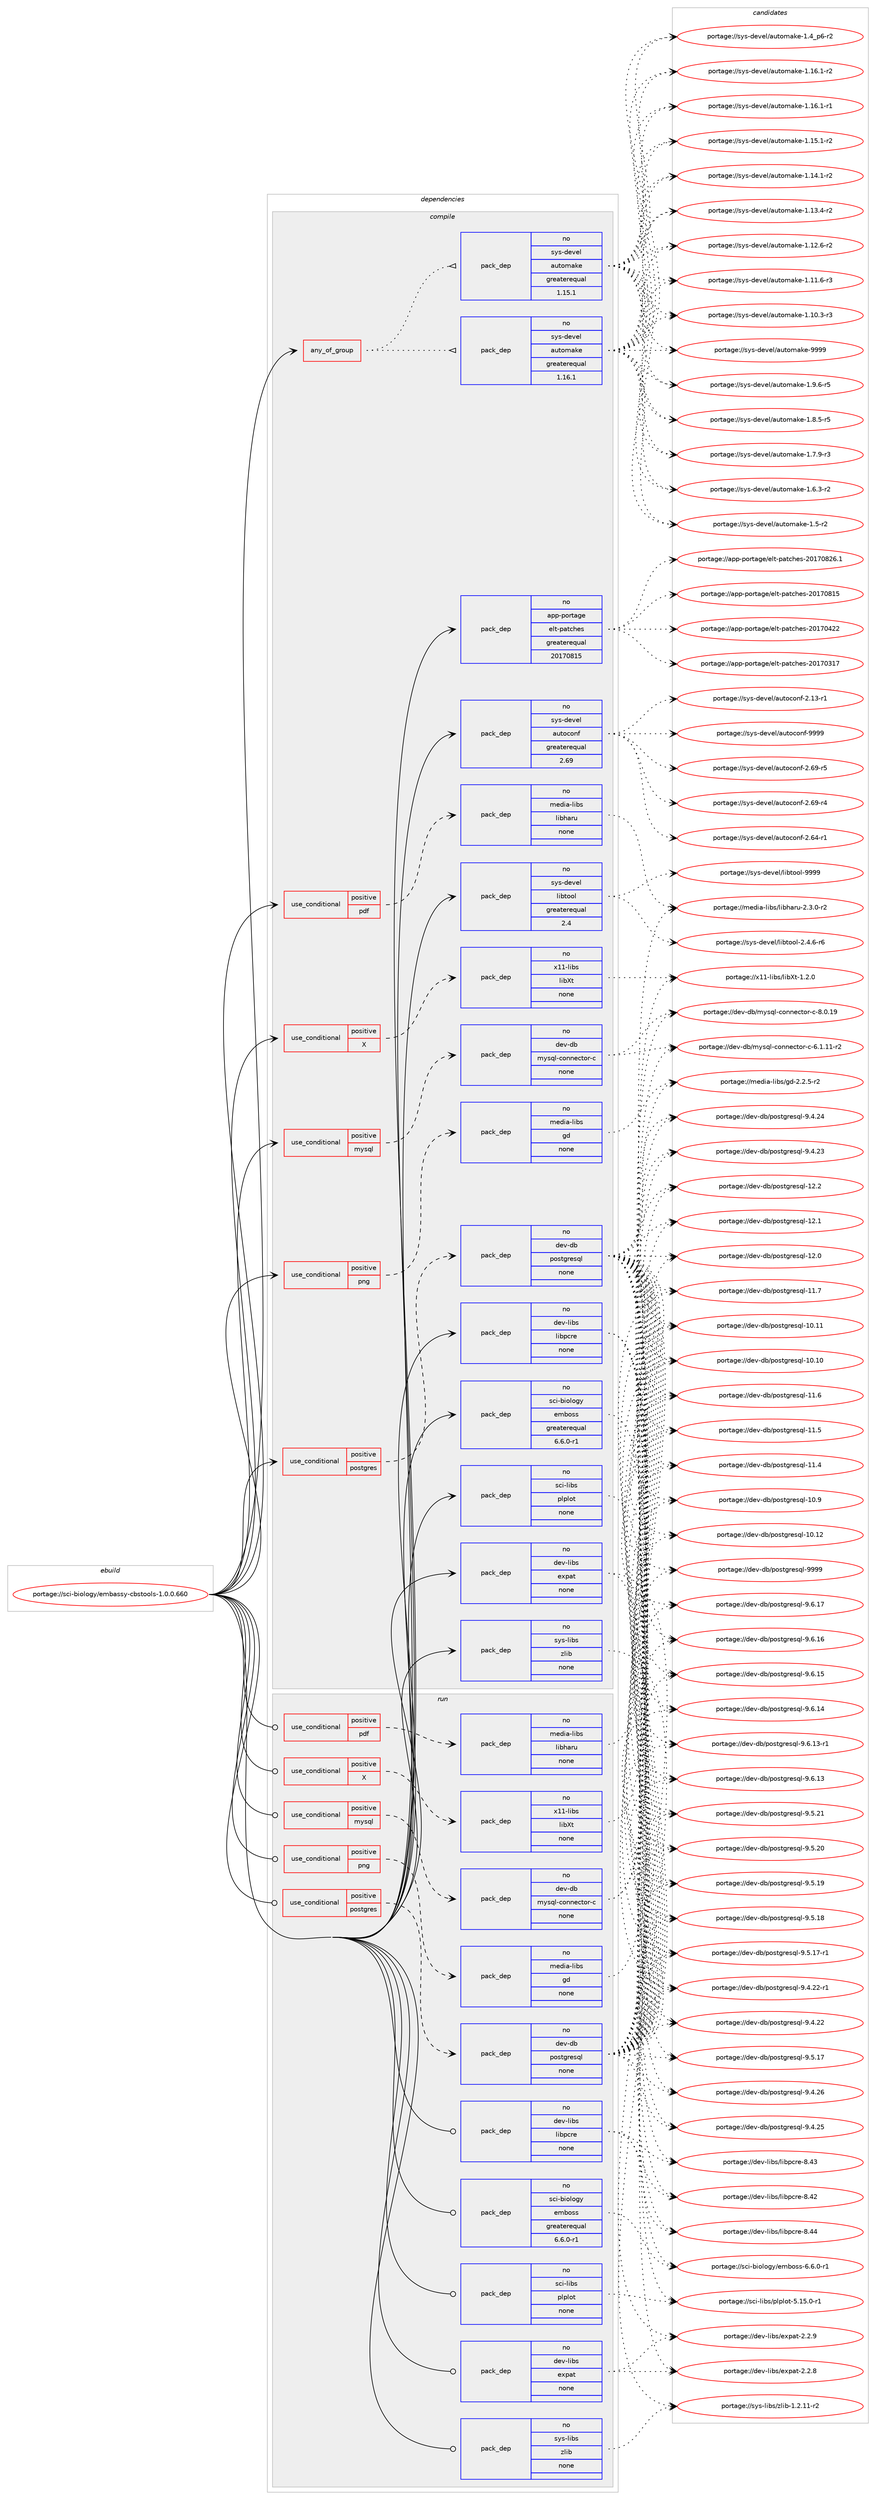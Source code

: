 digraph prolog {

# *************
# Graph options
# *************

newrank=true;
concentrate=true;
compound=true;
graph [rankdir=LR,fontname=Helvetica,fontsize=10,ranksep=1.5];#, ranksep=2.5, nodesep=0.2];
edge  [arrowhead=vee];
node  [fontname=Helvetica,fontsize=10];

# **********
# The ebuild
# **********

subgraph cluster_leftcol {
color=gray;
rank=same;
label=<<i>ebuild</i>>;
id [label="portage://sci-biology/embassy-cbstools-1.0.0.660", color=red, width=4, href="../sci-biology/embassy-cbstools-1.0.0.660.svg"];
}

# ****************
# The dependencies
# ****************

subgraph cluster_midcol {
color=gray;
label=<<i>dependencies</i>>;
subgraph cluster_compile {
fillcolor="#eeeeee";
style=filled;
label=<<i>compile</i>>;
subgraph any1192 {
dependency57593 [label=<<TABLE BORDER="0" CELLBORDER="1" CELLSPACING="0" CELLPADDING="4"><TR><TD CELLPADDING="10">any_of_group</TD></TR></TABLE>>, shape=none, color=red];subgraph pack44561 {
dependency57594 [label=<<TABLE BORDER="0" CELLBORDER="1" CELLSPACING="0" CELLPADDING="4" WIDTH="220"><TR><TD ROWSPAN="6" CELLPADDING="30">pack_dep</TD></TR><TR><TD WIDTH="110">no</TD></TR><TR><TD>sys-devel</TD></TR><TR><TD>automake</TD></TR><TR><TD>greaterequal</TD></TR><TR><TD>1.16.1</TD></TR></TABLE>>, shape=none, color=blue];
}
dependency57593:e -> dependency57594:w [weight=20,style="dotted",arrowhead="oinv"];
subgraph pack44562 {
dependency57595 [label=<<TABLE BORDER="0" CELLBORDER="1" CELLSPACING="0" CELLPADDING="4" WIDTH="220"><TR><TD ROWSPAN="6" CELLPADDING="30">pack_dep</TD></TR><TR><TD WIDTH="110">no</TD></TR><TR><TD>sys-devel</TD></TR><TR><TD>automake</TD></TR><TR><TD>greaterequal</TD></TR><TR><TD>1.15.1</TD></TR></TABLE>>, shape=none, color=blue];
}
dependency57593:e -> dependency57595:w [weight=20,style="dotted",arrowhead="oinv"];
}
id:e -> dependency57593:w [weight=20,style="solid",arrowhead="vee"];
subgraph cond11785 {
dependency57596 [label=<<TABLE BORDER="0" CELLBORDER="1" CELLSPACING="0" CELLPADDING="4"><TR><TD ROWSPAN="3" CELLPADDING="10">use_conditional</TD></TR><TR><TD>positive</TD></TR><TR><TD>X</TD></TR></TABLE>>, shape=none, color=red];
subgraph pack44563 {
dependency57597 [label=<<TABLE BORDER="0" CELLBORDER="1" CELLSPACING="0" CELLPADDING="4" WIDTH="220"><TR><TD ROWSPAN="6" CELLPADDING="30">pack_dep</TD></TR><TR><TD WIDTH="110">no</TD></TR><TR><TD>x11-libs</TD></TR><TR><TD>libXt</TD></TR><TR><TD>none</TD></TR><TR><TD></TD></TR></TABLE>>, shape=none, color=blue];
}
dependency57596:e -> dependency57597:w [weight=20,style="dashed",arrowhead="vee"];
}
id:e -> dependency57596:w [weight=20,style="solid",arrowhead="vee"];
subgraph cond11786 {
dependency57598 [label=<<TABLE BORDER="0" CELLBORDER="1" CELLSPACING="0" CELLPADDING="4"><TR><TD ROWSPAN="3" CELLPADDING="10">use_conditional</TD></TR><TR><TD>positive</TD></TR><TR><TD>mysql</TD></TR></TABLE>>, shape=none, color=red];
subgraph pack44564 {
dependency57599 [label=<<TABLE BORDER="0" CELLBORDER="1" CELLSPACING="0" CELLPADDING="4" WIDTH="220"><TR><TD ROWSPAN="6" CELLPADDING="30">pack_dep</TD></TR><TR><TD WIDTH="110">no</TD></TR><TR><TD>dev-db</TD></TR><TR><TD>mysql-connector-c</TD></TR><TR><TD>none</TD></TR><TR><TD></TD></TR></TABLE>>, shape=none, color=blue];
}
dependency57598:e -> dependency57599:w [weight=20,style="dashed",arrowhead="vee"];
}
id:e -> dependency57598:w [weight=20,style="solid",arrowhead="vee"];
subgraph cond11787 {
dependency57600 [label=<<TABLE BORDER="0" CELLBORDER="1" CELLSPACING="0" CELLPADDING="4"><TR><TD ROWSPAN="3" CELLPADDING="10">use_conditional</TD></TR><TR><TD>positive</TD></TR><TR><TD>pdf</TD></TR></TABLE>>, shape=none, color=red];
subgraph pack44565 {
dependency57601 [label=<<TABLE BORDER="0" CELLBORDER="1" CELLSPACING="0" CELLPADDING="4" WIDTH="220"><TR><TD ROWSPAN="6" CELLPADDING="30">pack_dep</TD></TR><TR><TD WIDTH="110">no</TD></TR><TR><TD>media-libs</TD></TR><TR><TD>libharu</TD></TR><TR><TD>none</TD></TR><TR><TD></TD></TR></TABLE>>, shape=none, color=blue];
}
dependency57600:e -> dependency57601:w [weight=20,style="dashed",arrowhead="vee"];
}
id:e -> dependency57600:w [weight=20,style="solid",arrowhead="vee"];
subgraph cond11788 {
dependency57602 [label=<<TABLE BORDER="0" CELLBORDER="1" CELLSPACING="0" CELLPADDING="4"><TR><TD ROWSPAN="3" CELLPADDING="10">use_conditional</TD></TR><TR><TD>positive</TD></TR><TR><TD>png</TD></TR></TABLE>>, shape=none, color=red];
subgraph pack44566 {
dependency57603 [label=<<TABLE BORDER="0" CELLBORDER="1" CELLSPACING="0" CELLPADDING="4" WIDTH="220"><TR><TD ROWSPAN="6" CELLPADDING="30">pack_dep</TD></TR><TR><TD WIDTH="110">no</TD></TR><TR><TD>media-libs</TD></TR><TR><TD>gd</TD></TR><TR><TD>none</TD></TR><TR><TD></TD></TR></TABLE>>, shape=none, color=blue];
}
dependency57602:e -> dependency57603:w [weight=20,style="dashed",arrowhead="vee"];
}
id:e -> dependency57602:w [weight=20,style="solid",arrowhead="vee"];
subgraph cond11789 {
dependency57604 [label=<<TABLE BORDER="0" CELLBORDER="1" CELLSPACING="0" CELLPADDING="4"><TR><TD ROWSPAN="3" CELLPADDING="10">use_conditional</TD></TR><TR><TD>positive</TD></TR><TR><TD>postgres</TD></TR></TABLE>>, shape=none, color=red];
subgraph pack44567 {
dependency57605 [label=<<TABLE BORDER="0" CELLBORDER="1" CELLSPACING="0" CELLPADDING="4" WIDTH="220"><TR><TD ROWSPAN="6" CELLPADDING="30">pack_dep</TD></TR><TR><TD WIDTH="110">no</TD></TR><TR><TD>dev-db</TD></TR><TR><TD>postgresql</TD></TR><TR><TD>none</TD></TR><TR><TD></TD></TR></TABLE>>, shape=none, color=blue];
}
dependency57604:e -> dependency57605:w [weight=20,style="dashed",arrowhead="vee"];
}
id:e -> dependency57604:w [weight=20,style="solid",arrowhead="vee"];
subgraph pack44568 {
dependency57606 [label=<<TABLE BORDER="0" CELLBORDER="1" CELLSPACING="0" CELLPADDING="4" WIDTH="220"><TR><TD ROWSPAN="6" CELLPADDING="30">pack_dep</TD></TR><TR><TD WIDTH="110">no</TD></TR><TR><TD>app-portage</TD></TR><TR><TD>elt-patches</TD></TR><TR><TD>greaterequal</TD></TR><TR><TD>20170815</TD></TR></TABLE>>, shape=none, color=blue];
}
id:e -> dependency57606:w [weight=20,style="solid",arrowhead="vee"];
subgraph pack44569 {
dependency57607 [label=<<TABLE BORDER="0" CELLBORDER="1" CELLSPACING="0" CELLPADDING="4" WIDTH="220"><TR><TD ROWSPAN="6" CELLPADDING="30">pack_dep</TD></TR><TR><TD WIDTH="110">no</TD></TR><TR><TD>dev-libs</TD></TR><TR><TD>expat</TD></TR><TR><TD>none</TD></TR><TR><TD></TD></TR></TABLE>>, shape=none, color=blue];
}
id:e -> dependency57607:w [weight=20,style="solid",arrowhead="vee"];
subgraph pack44570 {
dependency57608 [label=<<TABLE BORDER="0" CELLBORDER="1" CELLSPACING="0" CELLPADDING="4" WIDTH="220"><TR><TD ROWSPAN="6" CELLPADDING="30">pack_dep</TD></TR><TR><TD WIDTH="110">no</TD></TR><TR><TD>dev-libs</TD></TR><TR><TD>libpcre</TD></TR><TR><TD>none</TD></TR><TR><TD></TD></TR></TABLE>>, shape=none, color=blue];
}
id:e -> dependency57608:w [weight=20,style="solid",arrowhead="vee"];
subgraph pack44571 {
dependency57609 [label=<<TABLE BORDER="0" CELLBORDER="1" CELLSPACING="0" CELLPADDING="4" WIDTH="220"><TR><TD ROWSPAN="6" CELLPADDING="30">pack_dep</TD></TR><TR><TD WIDTH="110">no</TD></TR><TR><TD>sci-biology</TD></TR><TR><TD>emboss</TD></TR><TR><TD>greaterequal</TD></TR><TR><TD>6.6.0-r1</TD></TR></TABLE>>, shape=none, color=blue];
}
id:e -> dependency57609:w [weight=20,style="solid",arrowhead="vee"];
subgraph pack44572 {
dependency57610 [label=<<TABLE BORDER="0" CELLBORDER="1" CELLSPACING="0" CELLPADDING="4" WIDTH="220"><TR><TD ROWSPAN="6" CELLPADDING="30">pack_dep</TD></TR><TR><TD WIDTH="110">no</TD></TR><TR><TD>sci-libs</TD></TR><TR><TD>plplot</TD></TR><TR><TD>none</TD></TR><TR><TD></TD></TR></TABLE>>, shape=none, color=blue];
}
id:e -> dependency57610:w [weight=20,style="solid",arrowhead="vee"];
subgraph pack44573 {
dependency57611 [label=<<TABLE BORDER="0" CELLBORDER="1" CELLSPACING="0" CELLPADDING="4" WIDTH="220"><TR><TD ROWSPAN="6" CELLPADDING="30">pack_dep</TD></TR><TR><TD WIDTH="110">no</TD></TR><TR><TD>sys-devel</TD></TR><TR><TD>autoconf</TD></TR><TR><TD>greaterequal</TD></TR><TR><TD>2.69</TD></TR></TABLE>>, shape=none, color=blue];
}
id:e -> dependency57611:w [weight=20,style="solid",arrowhead="vee"];
subgraph pack44574 {
dependency57612 [label=<<TABLE BORDER="0" CELLBORDER="1" CELLSPACING="0" CELLPADDING="4" WIDTH="220"><TR><TD ROWSPAN="6" CELLPADDING="30">pack_dep</TD></TR><TR><TD WIDTH="110">no</TD></TR><TR><TD>sys-devel</TD></TR><TR><TD>libtool</TD></TR><TR><TD>greaterequal</TD></TR><TR><TD>2.4</TD></TR></TABLE>>, shape=none, color=blue];
}
id:e -> dependency57612:w [weight=20,style="solid",arrowhead="vee"];
subgraph pack44575 {
dependency57613 [label=<<TABLE BORDER="0" CELLBORDER="1" CELLSPACING="0" CELLPADDING="4" WIDTH="220"><TR><TD ROWSPAN="6" CELLPADDING="30">pack_dep</TD></TR><TR><TD WIDTH="110">no</TD></TR><TR><TD>sys-libs</TD></TR><TR><TD>zlib</TD></TR><TR><TD>none</TD></TR><TR><TD></TD></TR></TABLE>>, shape=none, color=blue];
}
id:e -> dependency57613:w [weight=20,style="solid",arrowhead="vee"];
}
subgraph cluster_compileandrun {
fillcolor="#eeeeee";
style=filled;
label=<<i>compile and run</i>>;
}
subgraph cluster_run {
fillcolor="#eeeeee";
style=filled;
label=<<i>run</i>>;
subgraph cond11790 {
dependency57614 [label=<<TABLE BORDER="0" CELLBORDER="1" CELLSPACING="0" CELLPADDING="4"><TR><TD ROWSPAN="3" CELLPADDING="10">use_conditional</TD></TR><TR><TD>positive</TD></TR><TR><TD>X</TD></TR></TABLE>>, shape=none, color=red];
subgraph pack44576 {
dependency57615 [label=<<TABLE BORDER="0" CELLBORDER="1" CELLSPACING="0" CELLPADDING="4" WIDTH="220"><TR><TD ROWSPAN="6" CELLPADDING="30">pack_dep</TD></TR><TR><TD WIDTH="110">no</TD></TR><TR><TD>x11-libs</TD></TR><TR><TD>libXt</TD></TR><TR><TD>none</TD></TR><TR><TD></TD></TR></TABLE>>, shape=none, color=blue];
}
dependency57614:e -> dependency57615:w [weight=20,style="dashed",arrowhead="vee"];
}
id:e -> dependency57614:w [weight=20,style="solid",arrowhead="odot"];
subgraph cond11791 {
dependency57616 [label=<<TABLE BORDER="0" CELLBORDER="1" CELLSPACING="0" CELLPADDING="4"><TR><TD ROWSPAN="3" CELLPADDING="10">use_conditional</TD></TR><TR><TD>positive</TD></TR><TR><TD>mysql</TD></TR></TABLE>>, shape=none, color=red];
subgraph pack44577 {
dependency57617 [label=<<TABLE BORDER="0" CELLBORDER="1" CELLSPACING="0" CELLPADDING="4" WIDTH="220"><TR><TD ROWSPAN="6" CELLPADDING="30">pack_dep</TD></TR><TR><TD WIDTH="110">no</TD></TR><TR><TD>dev-db</TD></TR><TR><TD>mysql-connector-c</TD></TR><TR><TD>none</TD></TR><TR><TD></TD></TR></TABLE>>, shape=none, color=blue];
}
dependency57616:e -> dependency57617:w [weight=20,style="dashed",arrowhead="vee"];
}
id:e -> dependency57616:w [weight=20,style="solid",arrowhead="odot"];
subgraph cond11792 {
dependency57618 [label=<<TABLE BORDER="0" CELLBORDER="1" CELLSPACING="0" CELLPADDING="4"><TR><TD ROWSPAN="3" CELLPADDING="10">use_conditional</TD></TR><TR><TD>positive</TD></TR><TR><TD>pdf</TD></TR></TABLE>>, shape=none, color=red];
subgraph pack44578 {
dependency57619 [label=<<TABLE BORDER="0" CELLBORDER="1" CELLSPACING="0" CELLPADDING="4" WIDTH="220"><TR><TD ROWSPAN="6" CELLPADDING="30">pack_dep</TD></TR><TR><TD WIDTH="110">no</TD></TR><TR><TD>media-libs</TD></TR><TR><TD>libharu</TD></TR><TR><TD>none</TD></TR><TR><TD></TD></TR></TABLE>>, shape=none, color=blue];
}
dependency57618:e -> dependency57619:w [weight=20,style="dashed",arrowhead="vee"];
}
id:e -> dependency57618:w [weight=20,style="solid",arrowhead="odot"];
subgraph cond11793 {
dependency57620 [label=<<TABLE BORDER="0" CELLBORDER="1" CELLSPACING="0" CELLPADDING="4"><TR><TD ROWSPAN="3" CELLPADDING="10">use_conditional</TD></TR><TR><TD>positive</TD></TR><TR><TD>png</TD></TR></TABLE>>, shape=none, color=red];
subgraph pack44579 {
dependency57621 [label=<<TABLE BORDER="0" CELLBORDER="1" CELLSPACING="0" CELLPADDING="4" WIDTH="220"><TR><TD ROWSPAN="6" CELLPADDING="30">pack_dep</TD></TR><TR><TD WIDTH="110">no</TD></TR><TR><TD>media-libs</TD></TR><TR><TD>gd</TD></TR><TR><TD>none</TD></TR><TR><TD></TD></TR></TABLE>>, shape=none, color=blue];
}
dependency57620:e -> dependency57621:w [weight=20,style="dashed",arrowhead="vee"];
}
id:e -> dependency57620:w [weight=20,style="solid",arrowhead="odot"];
subgraph cond11794 {
dependency57622 [label=<<TABLE BORDER="0" CELLBORDER="1" CELLSPACING="0" CELLPADDING="4"><TR><TD ROWSPAN="3" CELLPADDING="10">use_conditional</TD></TR><TR><TD>positive</TD></TR><TR><TD>postgres</TD></TR></TABLE>>, shape=none, color=red];
subgraph pack44580 {
dependency57623 [label=<<TABLE BORDER="0" CELLBORDER="1" CELLSPACING="0" CELLPADDING="4" WIDTH="220"><TR><TD ROWSPAN="6" CELLPADDING="30">pack_dep</TD></TR><TR><TD WIDTH="110">no</TD></TR><TR><TD>dev-db</TD></TR><TR><TD>postgresql</TD></TR><TR><TD>none</TD></TR><TR><TD></TD></TR></TABLE>>, shape=none, color=blue];
}
dependency57622:e -> dependency57623:w [weight=20,style="dashed",arrowhead="vee"];
}
id:e -> dependency57622:w [weight=20,style="solid",arrowhead="odot"];
subgraph pack44581 {
dependency57624 [label=<<TABLE BORDER="0" CELLBORDER="1" CELLSPACING="0" CELLPADDING="4" WIDTH="220"><TR><TD ROWSPAN="6" CELLPADDING="30">pack_dep</TD></TR><TR><TD WIDTH="110">no</TD></TR><TR><TD>dev-libs</TD></TR><TR><TD>expat</TD></TR><TR><TD>none</TD></TR><TR><TD></TD></TR></TABLE>>, shape=none, color=blue];
}
id:e -> dependency57624:w [weight=20,style="solid",arrowhead="odot"];
subgraph pack44582 {
dependency57625 [label=<<TABLE BORDER="0" CELLBORDER="1" CELLSPACING="0" CELLPADDING="4" WIDTH="220"><TR><TD ROWSPAN="6" CELLPADDING="30">pack_dep</TD></TR><TR><TD WIDTH="110">no</TD></TR><TR><TD>dev-libs</TD></TR><TR><TD>libpcre</TD></TR><TR><TD>none</TD></TR><TR><TD></TD></TR></TABLE>>, shape=none, color=blue];
}
id:e -> dependency57625:w [weight=20,style="solid",arrowhead="odot"];
subgraph pack44583 {
dependency57626 [label=<<TABLE BORDER="0" CELLBORDER="1" CELLSPACING="0" CELLPADDING="4" WIDTH="220"><TR><TD ROWSPAN="6" CELLPADDING="30">pack_dep</TD></TR><TR><TD WIDTH="110">no</TD></TR><TR><TD>sci-biology</TD></TR><TR><TD>emboss</TD></TR><TR><TD>greaterequal</TD></TR><TR><TD>6.6.0-r1</TD></TR></TABLE>>, shape=none, color=blue];
}
id:e -> dependency57626:w [weight=20,style="solid",arrowhead="odot"];
subgraph pack44584 {
dependency57627 [label=<<TABLE BORDER="0" CELLBORDER="1" CELLSPACING="0" CELLPADDING="4" WIDTH="220"><TR><TD ROWSPAN="6" CELLPADDING="30">pack_dep</TD></TR><TR><TD WIDTH="110">no</TD></TR><TR><TD>sci-libs</TD></TR><TR><TD>plplot</TD></TR><TR><TD>none</TD></TR><TR><TD></TD></TR></TABLE>>, shape=none, color=blue];
}
id:e -> dependency57627:w [weight=20,style="solid",arrowhead="odot"];
subgraph pack44585 {
dependency57628 [label=<<TABLE BORDER="0" CELLBORDER="1" CELLSPACING="0" CELLPADDING="4" WIDTH="220"><TR><TD ROWSPAN="6" CELLPADDING="30">pack_dep</TD></TR><TR><TD WIDTH="110">no</TD></TR><TR><TD>sys-libs</TD></TR><TR><TD>zlib</TD></TR><TR><TD>none</TD></TR><TR><TD></TD></TR></TABLE>>, shape=none, color=blue];
}
id:e -> dependency57628:w [weight=20,style="solid",arrowhead="odot"];
}
}

# **************
# The candidates
# **************

subgraph cluster_choices {
rank=same;
color=gray;
label=<<i>candidates</i>>;

subgraph choice44561 {
color=black;
nodesep=1;
choice115121115451001011181011084797117116111109971071014557575757 [label="portage://sys-devel/automake-9999", color=red, width=4,href="../sys-devel/automake-9999.svg"];
choice115121115451001011181011084797117116111109971071014549465746544511453 [label="portage://sys-devel/automake-1.9.6-r5", color=red, width=4,href="../sys-devel/automake-1.9.6-r5.svg"];
choice115121115451001011181011084797117116111109971071014549465646534511453 [label="portage://sys-devel/automake-1.8.5-r5", color=red, width=4,href="../sys-devel/automake-1.8.5-r5.svg"];
choice115121115451001011181011084797117116111109971071014549465546574511451 [label="portage://sys-devel/automake-1.7.9-r3", color=red, width=4,href="../sys-devel/automake-1.7.9-r3.svg"];
choice115121115451001011181011084797117116111109971071014549465446514511450 [label="portage://sys-devel/automake-1.6.3-r2", color=red, width=4,href="../sys-devel/automake-1.6.3-r2.svg"];
choice11512111545100101118101108479711711611110997107101454946534511450 [label="portage://sys-devel/automake-1.5-r2", color=red, width=4,href="../sys-devel/automake-1.5-r2.svg"];
choice115121115451001011181011084797117116111109971071014549465295112544511450 [label="portage://sys-devel/automake-1.4_p6-r2", color=red, width=4,href="../sys-devel/automake-1.4_p6-r2.svg"];
choice11512111545100101118101108479711711611110997107101454946495446494511450 [label="portage://sys-devel/automake-1.16.1-r2", color=red, width=4,href="../sys-devel/automake-1.16.1-r2.svg"];
choice11512111545100101118101108479711711611110997107101454946495446494511449 [label="portage://sys-devel/automake-1.16.1-r1", color=red, width=4,href="../sys-devel/automake-1.16.1-r1.svg"];
choice11512111545100101118101108479711711611110997107101454946495346494511450 [label="portage://sys-devel/automake-1.15.1-r2", color=red, width=4,href="../sys-devel/automake-1.15.1-r2.svg"];
choice11512111545100101118101108479711711611110997107101454946495246494511450 [label="portage://sys-devel/automake-1.14.1-r2", color=red, width=4,href="../sys-devel/automake-1.14.1-r2.svg"];
choice11512111545100101118101108479711711611110997107101454946495146524511450 [label="portage://sys-devel/automake-1.13.4-r2", color=red, width=4,href="../sys-devel/automake-1.13.4-r2.svg"];
choice11512111545100101118101108479711711611110997107101454946495046544511450 [label="portage://sys-devel/automake-1.12.6-r2", color=red, width=4,href="../sys-devel/automake-1.12.6-r2.svg"];
choice11512111545100101118101108479711711611110997107101454946494946544511451 [label="portage://sys-devel/automake-1.11.6-r3", color=red, width=4,href="../sys-devel/automake-1.11.6-r3.svg"];
choice11512111545100101118101108479711711611110997107101454946494846514511451 [label="portage://sys-devel/automake-1.10.3-r3", color=red, width=4,href="../sys-devel/automake-1.10.3-r3.svg"];
dependency57594:e -> choice115121115451001011181011084797117116111109971071014557575757:w [style=dotted,weight="100"];
dependency57594:e -> choice115121115451001011181011084797117116111109971071014549465746544511453:w [style=dotted,weight="100"];
dependency57594:e -> choice115121115451001011181011084797117116111109971071014549465646534511453:w [style=dotted,weight="100"];
dependency57594:e -> choice115121115451001011181011084797117116111109971071014549465546574511451:w [style=dotted,weight="100"];
dependency57594:e -> choice115121115451001011181011084797117116111109971071014549465446514511450:w [style=dotted,weight="100"];
dependency57594:e -> choice11512111545100101118101108479711711611110997107101454946534511450:w [style=dotted,weight="100"];
dependency57594:e -> choice115121115451001011181011084797117116111109971071014549465295112544511450:w [style=dotted,weight="100"];
dependency57594:e -> choice11512111545100101118101108479711711611110997107101454946495446494511450:w [style=dotted,weight="100"];
dependency57594:e -> choice11512111545100101118101108479711711611110997107101454946495446494511449:w [style=dotted,weight="100"];
dependency57594:e -> choice11512111545100101118101108479711711611110997107101454946495346494511450:w [style=dotted,weight="100"];
dependency57594:e -> choice11512111545100101118101108479711711611110997107101454946495246494511450:w [style=dotted,weight="100"];
dependency57594:e -> choice11512111545100101118101108479711711611110997107101454946495146524511450:w [style=dotted,weight="100"];
dependency57594:e -> choice11512111545100101118101108479711711611110997107101454946495046544511450:w [style=dotted,weight="100"];
dependency57594:e -> choice11512111545100101118101108479711711611110997107101454946494946544511451:w [style=dotted,weight="100"];
dependency57594:e -> choice11512111545100101118101108479711711611110997107101454946494846514511451:w [style=dotted,weight="100"];
}
subgraph choice44562 {
color=black;
nodesep=1;
choice115121115451001011181011084797117116111109971071014557575757 [label="portage://sys-devel/automake-9999", color=red, width=4,href="../sys-devel/automake-9999.svg"];
choice115121115451001011181011084797117116111109971071014549465746544511453 [label="portage://sys-devel/automake-1.9.6-r5", color=red, width=4,href="../sys-devel/automake-1.9.6-r5.svg"];
choice115121115451001011181011084797117116111109971071014549465646534511453 [label="portage://sys-devel/automake-1.8.5-r5", color=red, width=4,href="../sys-devel/automake-1.8.5-r5.svg"];
choice115121115451001011181011084797117116111109971071014549465546574511451 [label="portage://sys-devel/automake-1.7.9-r3", color=red, width=4,href="../sys-devel/automake-1.7.9-r3.svg"];
choice115121115451001011181011084797117116111109971071014549465446514511450 [label="portage://sys-devel/automake-1.6.3-r2", color=red, width=4,href="../sys-devel/automake-1.6.3-r2.svg"];
choice11512111545100101118101108479711711611110997107101454946534511450 [label="portage://sys-devel/automake-1.5-r2", color=red, width=4,href="../sys-devel/automake-1.5-r2.svg"];
choice115121115451001011181011084797117116111109971071014549465295112544511450 [label="portage://sys-devel/automake-1.4_p6-r2", color=red, width=4,href="../sys-devel/automake-1.4_p6-r2.svg"];
choice11512111545100101118101108479711711611110997107101454946495446494511450 [label="portage://sys-devel/automake-1.16.1-r2", color=red, width=4,href="../sys-devel/automake-1.16.1-r2.svg"];
choice11512111545100101118101108479711711611110997107101454946495446494511449 [label="portage://sys-devel/automake-1.16.1-r1", color=red, width=4,href="../sys-devel/automake-1.16.1-r1.svg"];
choice11512111545100101118101108479711711611110997107101454946495346494511450 [label="portage://sys-devel/automake-1.15.1-r2", color=red, width=4,href="../sys-devel/automake-1.15.1-r2.svg"];
choice11512111545100101118101108479711711611110997107101454946495246494511450 [label="portage://sys-devel/automake-1.14.1-r2", color=red, width=4,href="../sys-devel/automake-1.14.1-r2.svg"];
choice11512111545100101118101108479711711611110997107101454946495146524511450 [label="portage://sys-devel/automake-1.13.4-r2", color=red, width=4,href="../sys-devel/automake-1.13.4-r2.svg"];
choice11512111545100101118101108479711711611110997107101454946495046544511450 [label="portage://sys-devel/automake-1.12.6-r2", color=red, width=4,href="../sys-devel/automake-1.12.6-r2.svg"];
choice11512111545100101118101108479711711611110997107101454946494946544511451 [label="portage://sys-devel/automake-1.11.6-r3", color=red, width=4,href="../sys-devel/automake-1.11.6-r3.svg"];
choice11512111545100101118101108479711711611110997107101454946494846514511451 [label="portage://sys-devel/automake-1.10.3-r3", color=red, width=4,href="../sys-devel/automake-1.10.3-r3.svg"];
dependency57595:e -> choice115121115451001011181011084797117116111109971071014557575757:w [style=dotted,weight="100"];
dependency57595:e -> choice115121115451001011181011084797117116111109971071014549465746544511453:w [style=dotted,weight="100"];
dependency57595:e -> choice115121115451001011181011084797117116111109971071014549465646534511453:w [style=dotted,weight="100"];
dependency57595:e -> choice115121115451001011181011084797117116111109971071014549465546574511451:w [style=dotted,weight="100"];
dependency57595:e -> choice115121115451001011181011084797117116111109971071014549465446514511450:w [style=dotted,weight="100"];
dependency57595:e -> choice11512111545100101118101108479711711611110997107101454946534511450:w [style=dotted,weight="100"];
dependency57595:e -> choice115121115451001011181011084797117116111109971071014549465295112544511450:w [style=dotted,weight="100"];
dependency57595:e -> choice11512111545100101118101108479711711611110997107101454946495446494511450:w [style=dotted,weight="100"];
dependency57595:e -> choice11512111545100101118101108479711711611110997107101454946495446494511449:w [style=dotted,weight="100"];
dependency57595:e -> choice11512111545100101118101108479711711611110997107101454946495346494511450:w [style=dotted,weight="100"];
dependency57595:e -> choice11512111545100101118101108479711711611110997107101454946495246494511450:w [style=dotted,weight="100"];
dependency57595:e -> choice11512111545100101118101108479711711611110997107101454946495146524511450:w [style=dotted,weight="100"];
dependency57595:e -> choice11512111545100101118101108479711711611110997107101454946495046544511450:w [style=dotted,weight="100"];
dependency57595:e -> choice11512111545100101118101108479711711611110997107101454946494946544511451:w [style=dotted,weight="100"];
dependency57595:e -> choice11512111545100101118101108479711711611110997107101454946494846514511451:w [style=dotted,weight="100"];
}
subgraph choice44563 {
color=black;
nodesep=1;
choice12049494510810598115471081059888116454946504648 [label="portage://x11-libs/libXt-1.2.0", color=red, width=4,href="../x11-libs/libXt-1.2.0.svg"];
dependency57597:e -> choice12049494510810598115471081059888116454946504648:w [style=dotted,weight="100"];
}
subgraph choice44564 {
color=black;
nodesep=1;
choice100101118451009847109121115113108459911111011010199116111114459945564648464957 [label="portage://dev-db/mysql-connector-c-8.0.19", color=red, width=4,href="../dev-db/mysql-connector-c-8.0.19.svg"];
choice1001011184510098471091211151131084599111110110101991161111144599455446494649494511450 [label="portage://dev-db/mysql-connector-c-6.1.11-r2", color=red, width=4,href="../dev-db/mysql-connector-c-6.1.11-r2.svg"];
dependency57599:e -> choice100101118451009847109121115113108459911111011010199116111114459945564648464957:w [style=dotted,weight="100"];
dependency57599:e -> choice1001011184510098471091211151131084599111110110101991161111144599455446494649494511450:w [style=dotted,weight="100"];
}
subgraph choice44565 {
color=black;
nodesep=1;
choice1091011001059745108105981154710810598104971141174550465146484511450 [label="portage://media-libs/libharu-2.3.0-r2", color=red, width=4,href="../media-libs/libharu-2.3.0-r2.svg"];
dependency57601:e -> choice1091011001059745108105981154710810598104971141174550465146484511450:w [style=dotted,weight="100"];
}
subgraph choice44566 {
color=black;
nodesep=1;
choice109101100105974510810598115471031004550465046534511450 [label="portage://media-libs/gd-2.2.5-r2", color=red, width=4,href="../media-libs/gd-2.2.5-r2.svg"];
dependency57603:e -> choice109101100105974510810598115471031004550465046534511450:w [style=dotted,weight="100"];
}
subgraph choice44567 {
color=black;
nodesep=1;
choice1001011184510098471121111151161031141011151131084557575757 [label="portage://dev-db/postgresql-9999", color=red, width=4,href="../dev-db/postgresql-9999.svg"];
choice10010111845100984711211111511610311410111511310845574654464955 [label="portage://dev-db/postgresql-9.6.17", color=red, width=4,href="../dev-db/postgresql-9.6.17.svg"];
choice10010111845100984711211111511610311410111511310845574654464954 [label="portage://dev-db/postgresql-9.6.16", color=red, width=4,href="../dev-db/postgresql-9.6.16.svg"];
choice10010111845100984711211111511610311410111511310845574654464953 [label="portage://dev-db/postgresql-9.6.15", color=red, width=4,href="../dev-db/postgresql-9.6.15.svg"];
choice10010111845100984711211111511610311410111511310845574654464952 [label="portage://dev-db/postgresql-9.6.14", color=red, width=4,href="../dev-db/postgresql-9.6.14.svg"];
choice100101118451009847112111115116103114101115113108455746544649514511449 [label="portage://dev-db/postgresql-9.6.13-r1", color=red, width=4,href="../dev-db/postgresql-9.6.13-r1.svg"];
choice10010111845100984711211111511610311410111511310845574654464951 [label="portage://dev-db/postgresql-9.6.13", color=red, width=4,href="../dev-db/postgresql-9.6.13.svg"];
choice10010111845100984711211111511610311410111511310845574653465049 [label="portage://dev-db/postgresql-9.5.21", color=red, width=4,href="../dev-db/postgresql-9.5.21.svg"];
choice10010111845100984711211111511610311410111511310845574653465048 [label="portage://dev-db/postgresql-9.5.20", color=red, width=4,href="../dev-db/postgresql-9.5.20.svg"];
choice10010111845100984711211111511610311410111511310845574653464957 [label="portage://dev-db/postgresql-9.5.19", color=red, width=4,href="../dev-db/postgresql-9.5.19.svg"];
choice10010111845100984711211111511610311410111511310845574653464956 [label="portage://dev-db/postgresql-9.5.18", color=red, width=4,href="../dev-db/postgresql-9.5.18.svg"];
choice100101118451009847112111115116103114101115113108455746534649554511449 [label="portage://dev-db/postgresql-9.5.17-r1", color=red, width=4,href="../dev-db/postgresql-9.5.17-r1.svg"];
choice10010111845100984711211111511610311410111511310845574653464955 [label="portage://dev-db/postgresql-9.5.17", color=red, width=4,href="../dev-db/postgresql-9.5.17.svg"];
choice10010111845100984711211111511610311410111511310845574652465054 [label="portage://dev-db/postgresql-9.4.26", color=red, width=4,href="../dev-db/postgresql-9.4.26.svg"];
choice10010111845100984711211111511610311410111511310845574652465053 [label="portage://dev-db/postgresql-9.4.25", color=red, width=4,href="../dev-db/postgresql-9.4.25.svg"];
choice10010111845100984711211111511610311410111511310845574652465052 [label="portage://dev-db/postgresql-9.4.24", color=red, width=4,href="../dev-db/postgresql-9.4.24.svg"];
choice10010111845100984711211111511610311410111511310845574652465051 [label="portage://dev-db/postgresql-9.4.23", color=red, width=4,href="../dev-db/postgresql-9.4.23.svg"];
choice100101118451009847112111115116103114101115113108455746524650504511449 [label="portage://dev-db/postgresql-9.4.22-r1", color=red, width=4,href="../dev-db/postgresql-9.4.22-r1.svg"];
choice10010111845100984711211111511610311410111511310845574652465050 [label="portage://dev-db/postgresql-9.4.22", color=red, width=4,href="../dev-db/postgresql-9.4.22.svg"];
choice1001011184510098471121111151161031141011151131084549504650 [label="portage://dev-db/postgresql-12.2", color=red, width=4,href="../dev-db/postgresql-12.2.svg"];
choice1001011184510098471121111151161031141011151131084549504649 [label="portage://dev-db/postgresql-12.1", color=red, width=4,href="../dev-db/postgresql-12.1.svg"];
choice1001011184510098471121111151161031141011151131084549504648 [label="portage://dev-db/postgresql-12.0", color=red, width=4,href="../dev-db/postgresql-12.0.svg"];
choice1001011184510098471121111151161031141011151131084549494655 [label="portage://dev-db/postgresql-11.7", color=red, width=4,href="../dev-db/postgresql-11.7.svg"];
choice1001011184510098471121111151161031141011151131084549494654 [label="portage://dev-db/postgresql-11.6", color=red, width=4,href="../dev-db/postgresql-11.6.svg"];
choice1001011184510098471121111151161031141011151131084549494653 [label="portage://dev-db/postgresql-11.5", color=red, width=4,href="../dev-db/postgresql-11.5.svg"];
choice1001011184510098471121111151161031141011151131084549494652 [label="portage://dev-db/postgresql-11.4", color=red, width=4,href="../dev-db/postgresql-11.4.svg"];
choice1001011184510098471121111151161031141011151131084549484657 [label="portage://dev-db/postgresql-10.9", color=red, width=4,href="../dev-db/postgresql-10.9.svg"];
choice100101118451009847112111115116103114101115113108454948464950 [label="portage://dev-db/postgresql-10.12", color=red, width=4,href="../dev-db/postgresql-10.12.svg"];
choice100101118451009847112111115116103114101115113108454948464949 [label="portage://dev-db/postgresql-10.11", color=red, width=4,href="../dev-db/postgresql-10.11.svg"];
choice100101118451009847112111115116103114101115113108454948464948 [label="portage://dev-db/postgresql-10.10", color=red, width=4,href="../dev-db/postgresql-10.10.svg"];
dependency57605:e -> choice1001011184510098471121111151161031141011151131084557575757:w [style=dotted,weight="100"];
dependency57605:e -> choice10010111845100984711211111511610311410111511310845574654464955:w [style=dotted,weight="100"];
dependency57605:e -> choice10010111845100984711211111511610311410111511310845574654464954:w [style=dotted,weight="100"];
dependency57605:e -> choice10010111845100984711211111511610311410111511310845574654464953:w [style=dotted,weight="100"];
dependency57605:e -> choice10010111845100984711211111511610311410111511310845574654464952:w [style=dotted,weight="100"];
dependency57605:e -> choice100101118451009847112111115116103114101115113108455746544649514511449:w [style=dotted,weight="100"];
dependency57605:e -> choice10010111845100984711211111511610311410111511310845574654464951:w [style=dotted,weight="100"];
dependency57605:e -> choice10010111845100984711211111511610311410111511310845574653465049:w [style=dotted,weight="100"];
dependency57605:e -> choice10010111845100984711211111511610311410111511310845574653465048:w [style=dotted,weight="100"];
dependency57605:e -> choice10010111845100984711211111511610311410111511310845574653464957:w [style=dotted,weight="100"];
dependency57605:e -> choice10010111845100984711211111511610311410111511310845574653464956:w [style=dotted,weight="100"];
dependency57605:e -> choice100101118451009847112111115116103114101115113108455746534649554511449:w [style=dotted,weight="100"];
dependency57605:e -> choice10010111845100984711211111511610311410111511310845574653464955:w [style=dotted,weight="100"];
dependency57605:e -> choice10010111845100984711211111511610311410111511310845574652465054:w [style=dotted,weight="100"];
dependency57605:e -> choice10010111845100984711211111511610311410111511310845574652465053:w [style=dotted,weight="100"];
dependency57605:e -> choice10010111845100984711211111511610311410111511310845574652465052:w [style=dotted,weight="100"];
dependency57605:e -> choice10010111845100984711211111511610311410111511310845574652465051:w [style=dotted,weight="100"];
dependency57605:e -> choice100101118451009847112111115116103114101115113108455746524650504511449:w [style=dotted,weight="100"];
dependency57605:e -> choice10010111845100984711211111511610311410111511310845574652465050:w [style=dotted,weight="100"];
dependency57605:e -> choice1001011184510098471121111151161031141011151131084549504650:w [style=dotted,weight="100"];
dependency57605:e -> choice1001011184510098471121111151161031141011151131084549504649:w [style=dotted,weight="100"];
dependency57605:e -> choice1001011184510098471121111151161031141011151131084549504648:w [style=dotted,weight="100"];
dependency57605:e -> choice1001011184510098471121111151161031141011151131084549494655:w [style=dotted,weight="100"];
dependency57605:e -> choice1001011184510098471121111151161031141011151131084549494654:w [style=dotted,weight="100"];
dependency57605:e -> choice1001011184510098471121111151161031141011151131084549494653:w [style=dotted,weight="100"];
dependency57605:e -> choice1001011184510098471121111151161031141011151131084549494652:w [style=dotted,weight="100"];
dependency57605:e -> choice1001011184510098471121111151161031141011151131084549484657:w [style=dotted,weight="100"];
dependency57605:e -> choice100101118451009847112111115116103114101115113108454948464950:w [style=dotted,weight="100"];
dependency57605:e -> choice100101118451009847112111115116103114101115113108454948464949:w [style=dotted,weight="100"];
dependency57605:e -> choice100101118451009847112111115116103114101115113108454948464948:w [style=dotted,weight="100"];
}
subgraph choice44568 {
color=black;
nodesep=1;
choice971121124511211111411697103101471011081164511297116991041011154550484955485650544649 [label="portage://app-portage/elt-patches-20170826.1", color=red, width=4,href="../app-portage/elt-patches-20170826.1.svg"];
choice97112112451121111141169710310147101108116451129711699104101115455048495548564953 [label="portage://app-portage/elt-patches-20170815", color=red, width=4,href="../app-portage/elt-patches-20170815.svg"];
choice97112112451121111141169710310147101108116451129711699104101115455048495548525050 [label="portage://app-portage/elt-patches-20170422", color=red, width=4,href="../app-portage/elt-patches-20170422.svg"];
choice97112112451121111141169710310147101108116451129711699104101115455048495548514955 [label="portage://app-portage/elt-patches-20170317", color=red, width=4,href="../app-portage/elt-patches-20170317.svg"];
dependency57606:e -> choice971121124511211111411697103101471011081164511297116991041011154550484955485650544649:w [style=dotted,weight="100"];
dependency57606:e -> choice97112112451121111141169710310147101108116451129711699104101115455048495548564953:w [style=dotted,weight="100"];
dependency57606:e -> choice97112112451121111141169710310147101108116451129711699104101115455048495548525050:w [style=dotted,weight="100"];
dependency57606:e -> choice97112112451121111141169710310147101108116451129711699104101115455048495548514955:w [style=dotted,weight="100"];
}
subgraph choice44569 {
color=black;
nodesep=1;
choice10010111845108105981154710112011297116455046504657 [label="portage://dev-libs/expat-2.2.9", color=red, width=4,href="../dev-libs/expat-2.2.9.svg"];
choice10010111845108105981154710112011297116455046504656 [label="portage://dev-libs/expat-2.2.8", color=red, width=4,href="../dev-libs/expat-2.2.8.svg"];
dependency57607:e -> choice10010111845108105981154710112011297116455046504657:w [style=dotted,weight="100"];
dependency57607:e -> choice10010111845108105981154710112011297116455046504656:w [style=dotted,weight="100"];
}
subgraph choice44570 {
color=black;
nodesep=1;
choice10010111845108105981154710810598112991141014556465252 [label="portage://dev-libs/libpcre-8.44", color=red, width=4,href="../dev-libs/libpcre-8.44.svg"];
choice10010111845108105981154710810598112991141014556465251 [label="portage://dev-libs/libpcre-8.43", color=red, width=4,href="../dev-libs/libpcre-8.43.svg"];
choice10010111845108105981154710810598112991141014556465250 [label="portage://dev-libs/libpcre-8.42", color=red, width=4,href="../dev-libs/libpcre-8.42.svg"];
dependency57608:e -> choice10010111845108105981154710810598112991141014556465252:w [style=dotted,weight="100"];
dependency57608:e -> choice10010111845108105981154710810598112991141014556465251:w [style=dotted,weight="100"];
dependency57608:e -> choice10010111845108105981154710810598112991141014556465250:w [style=dotted,weight="100"];
}
subgraph choice44571 {
color=black;
nodesep=1;
choice11599105459810511110811110312147101109981111151154554465446484511449 [label="portage://sci-biology/emboss-6.6.0-r1", color=red, width=4,href="../sci-biology/emboss-6.6.0-r1.svg"];
dependency57609:e -> choice11599105459810511110811110312147101109981111151154554465446484511449:w [style=dotted,weight="100"];
}
subgraph choice44572 {
color=black;
nodesep=1;
choice11599105451081059811547112108112108111116455346495346484511449 [label="portage://sci-libs/plplot-5.15.0-r1", color=red, width=4,href="../sci-libs/plplot-5.15.0-r1.svg"];
dependency57610:e -> choice11599105451081059811547112108112108111116455346495346484511449:w [style=dotted,weight="100"];
}
subgraph choice44573 {
color=black;
nodesep=1;
choice115121115451001011181011084797117116111991111101024557575757 [label="portage://sys-devel/autoconf-9999", color=red, width=4,href="../sys-devel/autoconf-9999.svg"];
choice1151211154510010111810110847971171161119911111010245504654574511453 [label="portage://sys-devel/autoconf-2.69-r5", color=red, width=4,href="../sys-devel/autoconf-2.69-r5.svg"];
choice1151211154510010111810110847971171161119911111010245504654574511452 [label="portage://sys-devel/autoconf-2.69-r4", color=red, width=4,href="../sys-devel/autoconf-2.69-r4.svg"];
choice1151211154510010111810110847971171161119911111010245504654524511449 [label="portage://sys-devel/autoconf-2.64-r1", color=red, width=4,href="../sys-devel/autoconf-2.64-r1.svg"];
choice1151211154510010111810110847971171161119911111010245504649514511449 [label="portage://sys-devel/autoconf-2.13-r1", color=red, width=4,href="../sys-devel/autoconf-2.13-r1.svg"];
dependency57611:e -> choice115121115451001011181011084797117116111991111101024557575757:w [style=dotted,weight="100"];
dependency57611:e -> choice1151211154510010111810110847971171161119911111010245504654574511453:w [style=dotted,weight="100"];
dependency57611:e -> choice1151211154510010111810110847971171161119911111010245504654574511452:w [style=dotted,weight="100"];
dependency57611:e -> choice1151211154510010111810110847971171161119911111010245504654524511449:w [style=dotted,weight="100"];
dependency57611:e -> choice1151211154510010111810110847971171161119911111010245504649514511449:w [style=dotted,weight="100"];
}
subgraph choice44574 {
color=black;
nodesep=1;
choice1151211154510010111810110847108105981161111111084557575757 [label="portage://sys-devel/libtool-9999", color=red, width=4,href="../sys-devel/libtool-9999.svg"];
choice1151211154510010111810110847108105981161111111084550465246544511454 [label="portage://sys-devel/libtool-2.4.6-r6", color=red, width=4,href="../sys-devel/libtool-2.4.6-r6.svg"];
dependency57612:e -> choice1151211154510010111810110847108105981161111111084557575757:w [style=dotted,weight="100"];
dependency57612:e -> choice1151211154510010111810110847108105981161111111084550465246544511454:w [style=dotted,weight="100"];
}
subgraph choice44575 {
color=black;
nodesep=1;
choice11512111545108105981154712210810598454946504649494511450 [label="portage://sys-libs/zlib-1.2.11-r2", color=red, width=4,href="../sys-libs/zlib-1.2.11-r2.svg"];
dependency57613:e -> choice11512111545108105981154712210810598454946504649494511450:w [style=dotted,weight="100"];
}
subgraph choice44576 {
color=black;
nodesep=1;
choice12049494510810598115471081059888116454946504648 [label="portage://x11-libs/libXt-1.2.0", color=red, width=4,href="../x11-libs/libXt-1.2.0.svg"];
dependency57615:e -> choice12049494510810598115471081059888116454946504648:w [style=dotted,weight="100"];
}
subgraph choice44577 {
color=black;
nodesep=1;
choice100101118451009847109121115113108459911111011010199116111114459945564648464957 [label="portage://dev-db/mysql-connector-c-8.0.19", color=red, width=4,href="../dev-db/mysql-connector-c-8.0.19.svg"];
choice1001011184510098471091211151131084599111110110101991161111144599455446494649494511450 [label="portage://dev-db/mysql-connector-c-6.1.11-r2", color=red, width=4,href="../dev-db/mysql-connector-c-6.1.11-r2.svg"];
dependency57617:e -> choice100101118451009847109121115113108459911111011010199116111114459945564648464957:w [style=dotted,weight="100"];
dependency57617:e -> choice1001011184510098471091211151131084599111110110101991161111144599455446494649494511450:w [style=dotted,weight="100"];
}
subgraph choice44578 {
color=black;
nodesep=1;
choice1091011001059745108105981154710810598104971141174550465146484511450 [label="portage://media-libs/libharu-2.3.0-r2", color=red, width=4,href="../media-libs/libharu-2.3.0-r2.svg"];
dependency57619:e -> choice1091011001059745108105981154710810598104971141174550465146484511450:w [style=dotted,weight="100"];
}
subgraph choice44579 {
color=black;
nodesep=1;
choice109101100105974510810598115471031004550465046534511450 [label="portage://media-libs/gd-2.2.5-r2", color=red, width=4,href="../media-libs/gd-2.2.5-r2.svg"];
dependency57621:e -> choice109101100105974510810598115471031004550465046534511450:w [style=dotted,weight="100"];
}
subgraph choice44580 {
color=black;
nodesep=1;
choice1001011184510098471121111151161031141011151131084557575757 [label="portage://dev-db/postgresql-9999", color=red, width=4,href="../dev-db/postgresql-9999.svg"];
choice10010111845100984711211111511610311410111511310845574654464955 [label="portage://dev-db/postgresql-9.6.17", color=red, width=4,href="../dev-db/postgresql-9.6.17.svg"];
choice10010111845100984711211111511610311410111511310845574654464954 [label="portage://dev-db/postgresql-9.6.16", color=red, width=4,href="../dev-db/postgresql-9.6.16.svg"];
choice10010111845100984711211111511610311410111511310845574654464953 [label="portage://dev-db/postgresql-9.6.15", color=red, width=4,href="../dev-db/postgresql-9.6.15.svg"];
choice10010111845100984711211111511610311410111511310845574654464952 [label="portage://dev-db/postgresql-9.6.14", color=red, width=4,href="../dev-db/postgresql-9.6.14.svg"];
choice100101118451009847112111115116103114101115113108455746544649514511449 [label="portage://dev-db/postgresql-9.6.13-r1", color=red, width=4,href="../dev-db/postgresql-9.6.13-r1.svg"];
choice10010111845100984711211111511610311410111511310845574654464951 [label="portage://dev-db/postgresql-9.6.13", color=red, width=4,href="../dev-db/postgresql-9.6.13.svg"];
choice10010111845100984711211111511610311410111511310845574653465049 [label="portage://dev-db/postgresql-9.5.21", color=red, width=4,href="../dev-db/postgresql-9.5.21.svg"];
choice10010111845100984711211111511610311410111511310845574653465048 [label="portage://dev-db/postgresql-9.5.20", color=red, width=4,href="../dev-db/postgresql-9.5.20.svg"];
choice10010111845100984711211111511610311410111511310845574653464957 [label="portage://dev-db/postgresql-9.5.19", color=red, width=4,href="../dev-db/postgresql-9.5.19.svg"];
choice10010111845100984711211111511610311410111511310845574653464956 [label="portage://dev-db/postgresql-9.5.18", color=red, width=4,href="../dev-db/postgresql-9.5.18.svg"];
choice100101118451009847112111115116103114101115113108455746534649554511449 [label="portage://dev-db/postgresql-9.5.17-r1", color=red, width=4,href="../dev-db/postgresql-9.5.17-r1.svg"];
choice10010111845100984711211111511610311410111511310845574653464955 [label="portage://dev-db/postgresql-9.5.17", color=red, width=4,href="../dev-db/postgresql-9.5.17.svg"];
choice10010111845100984711211111511610311410111511310845574652465054 [label="portage://dev-db/postgresql-9.4.26", color=red, width=4,href="../dev-db/postgresql-9.4.26.svg"];
choice10010111845100984711211111511610311410111511310845574652465053 [label="portage://dev-db/postgresql-9.4.25", color=red, width=4,href="../dev-db/postgresql-9.4.25.svg"];
choice10010111845100984711211111511610311410111511310845574652465052 [label="portage://dev-db/postgresql-9.4.24", color=red, width=4,href="../dev-db/postgresql-9.4.24.svg"];
choice10010111845100984711211111511610311410111511310845574652465051 [label="portage://dev-db/postgresql-9.4.23", color=red, width=4,href="../dev-db/postgresql-9.4.23.svg"];
choice100101118451009847112111115116103114101115113108455746524650504511449 [label="portage://dev-db/postgresql-9.4.22-r1", color=red, width=4,href="../dev-db/postgresql-9.4.22-r1.svg"];
choice10010111845100984711211111511610311410111511310845574652465050 [label="portage://dev-db/postgresql-9.4.22", color=red, width=4,href="../dev-db/postgresql-9.4.22.svg"];
choice1001011184510098471121111151161031141011151131084549504650 [label="portage://dev-db/postgresql-12.2", color=red, width=4,href="../dev-db/postgresql-12.2.svg"];
choice1001011184510098471121111151161031141011151131084549504649 [label="portage://dev-db/postgresql-12.1", color=red, width=4,href="../dev-db/postgresql-12.1.svg"];
choice1001011184510098471121111151161031141011151131084549504648 [label="portage://dev-db/postgresql-12.0", color=red, width=4,href="../dev-db/postgresql-12.0.svg"];
choice1001011184510098471121111151161031141011151131084549494655 [label="portage://dev-db/postgresql-11.7", color=red, width=4,href="../dev-db/postgresql-11.7.svg"];
choice1001011184510098471121111151161031141011151131084549494654 [label="portage://dev-db/postgresql-11.6", color=red, width=4,href="../dev-db/postgresql-11.6.svg"];
choice1001011184510098471121111151161031141011151131084549494653 [label="portage://dev-db/postgresql-11.5", color=red, width=4,href="../dev-db/postgresql-11.5.svg"];
choice1001011184510098471121111151161031141011151131084549494652 [label="portage://dev-db/postgresql-11.4", color=red, width=4,href="../dev-db/postgresql-11.4.svg"];
choice1001011184510098471121111151161031141011151131084549484657 [label="portage://dev-db/postgresql-10.9", color=red, width=4,href="../dev-db/postgresql-10.9.svg"];
choice100101118451009847112111115116103114101115113108454948464950 [label="portage://dev-db/postgresql-10.12", color=red, width=4,href="../dev-db/postgresql-10.12.svg"];
choice100101118451009847112111115116103114101115113108454948464949 [label="portage://dev-db/postgresql-10.11", color=red, width=4,href="../dev-db/postgresql-10.11.svg"];
choice100101118451009847112111115116103114101115113108454948464948 [label="portage://dev-db/postgresql-10.10", color=red, width=4,href="../dev-db/postgresql-10.10.svg"];
dependency57623:e -> choice1001011184510098471121111151161031141011151131084557575757:w [style=dotted,weight="100"];
dependency57623:e -> choice10010111845100984711211111511610311410111511310845574654464955:w [style=dotted,weight="100"];
dependency57623:e -> choice10010111845100984711211111511610311410111511310845574654464954:w [style=dotted,weight="100"];
dependency57623:e -> choice10010111845100984711211111511610311410111511310845574654464953:w [style=dotted,weight="100"];
dependency57623:e -> choice10010111845100984711211111511610311410111511310845574654464952:w [style=dotted,weight="100"];
dependency57623:e -> choice100101118451009847112111115116103114101115113108455746544649514511449:w [style=dotted,weight="100"];
dependency57623:e -> choice10010111845100984711211111511610311410111511310845574654464951:w [style=dotted,weight="100"];
dependency57623:e -> choice10010111845100984711211111511610311410111511310845574653465049:w [style=dotted,weight="100"];
dependency57623:e -> choice10010111845100984711211111511610311410111511310845574653465048:w [style=dotted,weight="100"];
dependency57623:e -> choice10010111845100984711211111511610311410111511310845574653464957:w [style=dotted,weight="100"];
dependency57623:e -> choice10010111845100984711211111511610311410111511310845574653464956:w [style=dotted,weight="100"];
dependency57623:e -> choice100101118451009847112111115116103114101115113108455746534649554511449:w [style=dotted,weight="100"];
dependency57623:e -> choice10010111845100984711211111511610311410111511310845574653464955:w [style=dotted,weight="100"];
dependency57623:e -> choice10010111845100984711211111511610311410111511310845574652465054:w [style=dotted,weight="100"];
dependency57623:e -> choice10010111845100984711211111511610311410111511310845574652465053:w [style=dotted,weight="100"];
dependency57623:e -> choice10010111845100984711211111511610311410111511310845574652465052:w [style=dotted,weight="100"];
dependency57623:e -> choice10010111845100984711211111511610311410111511310845574652465051:w [style=dotted,weight="100"];
dependency57623:e -> choice100101118451009847112111115116103114101115113108455746524650504511449:w [style=dotted,weight="100"];
dependency57623:e -> choice10010111845100984711211111511610311410111511310845574652465050:w [style=dotted,weight="100"];
dependency57623:e -> choice1001011184510098471121111151161031141011151131084549504650:w [style=dotted,weight="100"];
dependency57623:e -> choice1001011184510098471121111151161031141011151131084549504649:w [style=dotted,weight="100"];
dependency57623:e -> choice1001011184510098471121111151161031141011151131084549504648:w [style=dotted,weight="100"];
dependency57623:e -> choice1001011184510098471121111151161031141011151131084549494655:w [style=dotted,weight="100"];
dependency57623:e -> choice1001011184510098471121111151161031141011151131084549494654:w [style=dotted,weight="100"];
dependency57623:e -> choice1001011184510098471121111151161031141011151131084549494653:w [style=dotted,weight="100"];
dependency57623:e -> choice1001011184510098471121111151161031141011151131084549494652:w [style=dotted,weight="100"];
dependency57623:e -> choice1001011184510098471121111151161031141011151131084549484657:w [style=dotted,weight="100"];
dependency57623:e -> choice100101118451009847112111115116103114101115113108454948464950:w [style=dotted,weight="100"];
dependency57623:e -> choice100101118451009847112111115116103114101115113108454948464949:w [style=dotted,weight="100"];
dependency57623:e -> choice100101118451009847112111115116103114101115113108454948464948:w [style=dotted,weight="100"];
}
subgraph choice44581 {
color=black;
nodesep=1;
choice10010111845108105981154710112011297116455046504657 [label="portage://dev-libs/expat-2.2.9", color=red, width=4,href="../dev-libs/expat-2.2.9.svg"];
choice10010111845108105981154710112011297116455046504656 [label="portage://dev-libs/expat-2.2.8", color=red, width=4,href="../dev-libs/expat-2.2.8.svg"];
dependency57624:e -> choice10010111845108105981154710112011297116455046504657:w [style=dotted,weight="100"];
dependency57624:e -> choice10010111845108105981154710112011297116455046504656:w [style=dotted,weight="100"];
}
subgraph choice44582 {
color=black;
nodesep=1;
choice10010111845108105981154710810598112991141014556465252 [label="portage://dev-libs/libpcre-8.44", color=red, width=4,href="../dev-libs/libpcre-8.44.svg"];
choice10010111845108105981154710810598112991141014556465251 [label="portage://dev-libs/libpcre-8.43", color=red, width=4,href="../dev-libs/libpcre-8.43.svg"];
choice10010111845108105981154710810598112991141014556465250 [label="portage://dev-libs/libpcre-8.42", color=red, width=4,href="../dev-libs/libpcre-8.42.svg"];
dependency57625:e -> choice10010111845108105981154710810598112991141014556465252:w [style=dotted,weight="100"];
dependency57625:e -> choice10010111845108105981154710810598112991141014556465251:w [style=dotted,weight="100"];
dependency57625:e -> choice10010111845108105981154710810598112991141014556465250:w [style=dotted,weight="100"];
}
subgraph choice44583 {
color=black;
nodesep=1;
choice11599105459810511110811110312147101109981111151154554465446484511449 [label="portage://sci-biology/emboss-6.6.0-r1", color=red, width=4,href="../sci-biology/emboss-6.6.0-r1.svg"];
dependency57626:e -> choice11599105459810511110811110312147101109981111151154554465446484511449:w [style=dotted,weight="100"];
}
subgraph choice44584 {
color=black;
nodesep=1;
choice11599105451081059811547112108112108111116455346495346484511449 [label="portage://sci-libs/plplot-5.15.0-r1", color=red, width=4,href="../sci-libs/plplot-5.15.0-r1.svg"];
dependency57627:e -> choice11599105451081059811547112108112108111116455346495346484511449:w [style=dotted,weight="100"];
}
subgraph choice44585 {
color=black;
nodesep=1;
choice11512111545108105981154712210810598454946504649494511450 [label="portage://sys-libs/zlib-1.2.11-r2", color=red, width=4,href="../sys-libs/zlib-1.2.11-r2.svg"];
dependency57628:e -> choice11512111545108105981154712210810598454946504649494511450:w [style=dotted,weight="100"];
}
}

}

